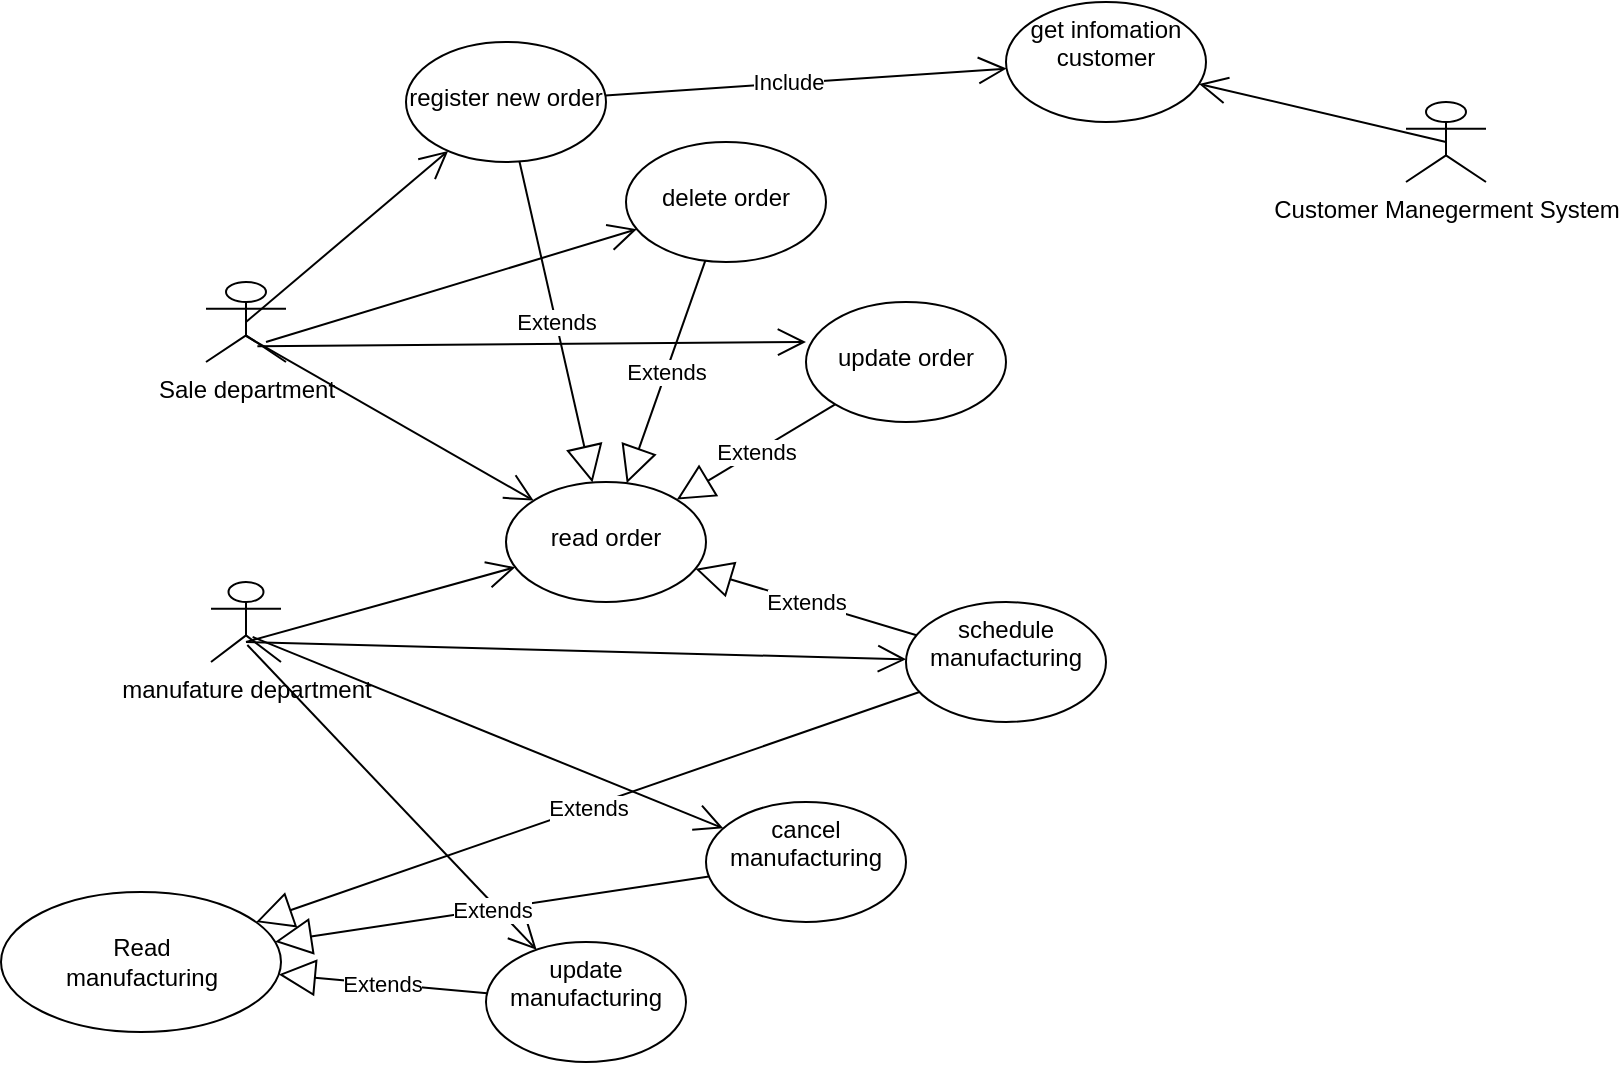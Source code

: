 <mxfile version="14.4.8" type="github">
  <diagram id="qvyRHmw6h1rRHHEIUcTp" name="Page-1">
    <mxGraphModel dx="1892" dy="457" grid="1" gridSize="10" guides="1" tooltips="1" connect="1" arrows="1" fold="1" page="1" pageScale="1" pageWidth="827" pageHeight="1169" math="0" shadow="0">
      <root>
        <mxCell id="0" />
        <mxCell id="1" parent="0" />
        <mxCell id="S6QFJlX5Brz25RzAnuvL-3" value="Sale department" style="shape=umlActor;verticalLabelPosition=bottom;verticalAlign=top;html=1;" parent="1" vertex="1">
          <mxGeometry x="40" y="210" width="40" height="40" as="geometry" />
        </mxCell>
        <mxCell id="S6QFJlX5Brz25RzAnuvL-13" value="&lt;br&gt;register new order" style="ellipse;whiteSpace=wrap;html=1;verticalAlign=top;" parent="1" vertex="1">
          <mxGeometry x="140" y="90" width="100" height="60" as="geometry" />
        </mxCell>
        <mxCell id="S6QFJlX5Brz25RzAnuvL-15" value="&lt;br&gt;update order" style="ellipse;whiteSpace=wrap;html=1;verticalAlign=top;" parent="1" vertex="1">
          <mxGeometry x="340" y="220" width="100" height="60" as="geometry" />
        </mxCell>
        <mxCell id="S6QFJlX5Brz25RzAnuvL-16" value="" style="endArrow=open;endFill=1;endSize=12;html=1;entryX=0;entryY=0.333;entryDx=0;entryDy=0;entryPerimeter=0;exitX=0.642;exitY=0.804;exitDx=0;exitDy=0;exitPerimeter=0;" parent="1" source="S6QFJlX5Brz25RzAnuvL-3" target="S6QFJlX5Brz25RzAnuvL-15" edge="1">
          <mxGeometry width="160" relative="1" as="geometry">
            <mxPoint x="110" y="160" as="sourcePoint" />
            <mxPoint x="270" y="150" as="targetPoint" />
          </mxGeometry>
        </mxCell>
        <mxCell id="S6QFJlX5Brz25RzAnuvL-17" value="" style="endArrow=open;endFill=1;endSize=12;html=1;exitX=0.5;exitY=0.5;exitDx=0;exitDy=0;exitPerimeter=0;" parent="1" source="S6QFJlX5Brz25RzAnuvL-3" target="S6QFJlX5Brz25RzAnuvL-13" edge="1">
          <mxGeometry width="160" relative="1" as="geometry">
            <mxPoint x="100" y="140" as="sourcePoint" />
            <mxPoint x="260" y="140" as="targetPoint" />
          </mxGeometry>
        </mxCell>
        <mxCell id="S6QFJlX5Brz25RzAnuvL-20" value="&lt;br&gt;delete order" style="ellipse;whiteSpace=wrap;html=1;verticalAlign=top;" parent="1" vertex="1">
          <mxGeometry x="250" y="140" width="100" height="60" as="geometry" />
        </mxCell>
        <mxCell id="S6QFJlX5Brz25RzAnuvL-21" value="&lt;br&gt;read order" style="ellipse;whiteSpace=wrap;html=1;verticalAlign=top;" parent="1" vertex="1">
          <mxGeometry x="190" y="310" width="100" height="60" as="geometry" />
        </mxCell>
        <mxCell id="S6QFJlX5Brz25RzAnuvL-22" value="" style="endArrow=open;endFill=1;endSize=12;html=1;" parent="1" target="S6QFJlX5Brz25RzAnuvL-20" edge="1">
          <mxGeometry width="160" relative="1" as="geometry">
            <mxPoint x="70" y="240" as="sourcePoint" />
            <mxPoint x="550" y="260" as="targetPoint" />
          </mxGeometry>
        </mxCell>
        <mxCell id="S6QFJlX5Brz25RzAnuvL-23" value="" style="endArrow=open;endFill=1;endSize=12;html=1;exitX=0.492;exitY=0.671;exitDx=0;exitDy=0;exitPerimeter=0;" parent="1" source="S6QFJlX5Brz25RzAnuvL-3" target="S6QFJlX5Brz25RzAnuvL-21" edge="1">
          <mxGeometry width="160" relative="1" as="geometry">
            <mxPoint x="50" y="230" as="sourcePoint" />
            <mxPoint x="210" y="230" as="targetPoint" />
          </mxGeometry>
        </mxCell>
        <mxCell id="S6QFJlX5Brz25RzAnuvL-24" value="&lt;div style=&quot;text-align: left&quot;&gt;manufature department&lt;/div&gt;" style="shape=umlActor;verticalLabelPosition=bottom;verticalAlign=top;html=1;" parent="1" vertex="1">
          <mxGeometry x="42.5" y="360" width="35" height="40" as="geometry" />
        </mxCell>
        <mxCell id="S6QFJlX5Brz25RzAnuvL-25" value="" style="endArrow=open;endFill=1;endSize=12;html=1;exitX=0.5;exitY=0.75;exitDx=0;exitDy=0;exitPerimeter=0;" parent="1" source="S6QFJlX5Brz25RzAnuvL-24" target="S6QFJlX5Brz25RzAnuvL-21" edge="1">
          <mxGeometry width="160" relative="1" as="geometry">
            <mxPoint x="60" y="380" as="sourcePoint" />
            <mxPoint x="200" y="360" as="targetPoint" />
          </mxGeometry>
        </mxCell>
        <mxCell id="S6QFJlX5Brz25RzAnuvL-27" value="schedule manufacturing" style="ellipse;whiteSpace=wrap;html=1;verticalAlign=top;" parent="1" vertex="1">
          <mxGeometry x="390" y="370" width="100" height="60" as="geometry" />
        </mxCell>
        <mxCell id="S6QFJlX5Brz25RzAnuvL-28" value="" style="endArrow=open;endFill=1;endSize=12;html=1;" parent="1" target="S6QFJlX5Brz25RzAnuvL-27" edge="1">
          <mxGeometry width="160" relative="1" as="geometry">
            <mxPoint x="60" y="390" as="sourcePoint" />
            <mxPoint x="220" y="390" as="targetPoint" />
          </mxGeometry>
        </mxCell>
        <mxCell id="S6QFJlX5Brz25RzAnuvL-29" value="get infomation customer" style="ellipse;whiteSpace=wrap;html=1;verticalAlign=top;" parent="1" vertex="1">
          <mxGeometry x="440" y="70" width="100" height="60" as="geometry" />
        </mxCell>
        <mxCell id="S6QFJlX5Brz25RzAnuvL-31" value="Customer Manegerment System" style="shape=umlActor;verticalLabelPosition=bottom;verticalAlign=top;html=1;" parent="1" vertex="1">
          <mxGeometry x="640" y="120" width="40" height="40" as="geometry" />
        </mxCell>
        <mxCell id="S6QFJlX5Brz25RzAnuvL-34" value="" style="endArrow=open;endFill=1;endSize=12;html=1;exitX=0.5;exitY=0.5;exitDx=0;exitDy=0;exitPerimeter=0;" parent="1" source="S6QFJlX5Brz25RzAnuvL-31" target="S6QFJlX5Brz25RzAnuvL-29" edge="1">
          <mxGeometry width="160" relative="1" as="geometry">
            <mxPoint x="660" y="150" as="sourcePoint" />
            <mxPoint x="820" y="150" as="targetPoint" />
          </mxGeometry>
        </mxCell>
        <mxCell id="S6QFJlX5Brz25RzAnuvL-35" value="cancel manufacturing" style="ellipse;whiteSpace=wrap;html=1;verticalAlign=top;" parent="1" vertex="1">
          <mxGeometry x="290" y="470" width="100" height="60" as="geometry" />
        </mxCell>
        <mxCell id="S6QFJlX5Brz25RzAnuvL-36" value="" style="endArrow=open;endFill=1;endSize=12;html=1;exitX=0.595;exitY=0.687;exitDx=0;exitDy=0;exitPerimeter=0;" parent="1" source="S6QFJlX5Brz25RzAnuvL-24" target="S6QFJlX5Brz25RzAnuvL-35" edge="1">
          <mxGeometry width="160" relative="1" as="geometry">
            <mxPoint x="30" y="470" as="sourcePoint" />
            <mxPoint x="190" y="470" as="targetPoint" />
          </mxGeometry>
        </mxCell>
        <mxCell id="S6QFJlX5Brz25RzAnuvL-38" value="update manufacturing" style="ellipse;whiteSpace=wrap;html=1;verticalAlign=top;" parent="1" vertex="1">
          <mxGeometry x="180" y="540" width="100" height="60" as="geometry" />
        </mxCell>
        <mxCell id="S6QFJlX5Brz25RzAnuvL-39" value="" style="endArrow=open;endFill=1;endSize=12;html=1;exitX=0.519;exitY=0.787;exitDx=0;exitDy=0;exitPerimeter=0;" parent="1" source="S6QFJlX5Brz25RzAnuvL-24" target="S6QFJlX5Brz25RzAnuvL-38" edge="1">
          <mxGeometry width="160" relative="1" as="geometry">
            <mxPoint x="30" y="500" as="sourcePoint" />
            <mxPoint x="190" y="500" as="targetPoint" />
          </mxGeometry>
        </mxCell>
        <mxCell id="S6QFJlX5Brz25RzAnuvL-40" value="Extends" style="endArrow=block;endSize=16;endFill=0;html=1;" parent="1" source="S6QFJlX5Brz25RzAnuvL-15" target="S6QFJlX5Brz25RzAnuvL-21" edge="1">
          <mxGeometry width="160" relative="1" as="geometry">
            <mxPoint x="470" y="230" as="sourcePoint" />
            <mxPoint x="630" y="230" as="targetPoint" />
          </mxGeometry>
        </mxCell>
        <mxCell id="S6QFJlX5Brz25RzAnuvL-44" value="Extends" style="endArrow=block;endSize=16;endFill=0;html=1;" parent="1" source="S6QFJlX5Brz25RzAnuvL-27" target="S6QFJlX5Brz25RzAnuvL-21" edge="1">
          <mxGeometry width="160" relative="1" as="geometry">
            <mxPoint x="360" y="340" as="sourcePoint" />
            <mxPoint x="520" y="340" as="targetPoint" />
          </mxGeometry>
        </mxCell>
        <mxCell id="5wcSOidTX3cQCsojHvAN-2" value="Extends" style="endArrow=block;endSize=16;endFill=0;html=1;" edge="1" parent="1" source="S6QFJlX5Brz25RzAnuvL-13" target="S6QFJlX5Brz25RzAnuvL-21">
          <mxGeometry width="160" relative="1" as="geometry">
            <mxPoint x="10" y="40" as="sourcePoint" />
            <mxPoint x="170" y="40" as="targetPoint" />
          </mxGeometry>
        </mxCell>
        <mxCell id="5wcSOidTX3cQCsojHvAN-4" value="Extends" style="endArrow=block;endSize=16;endFill=0;html=1;" edge="1" parent="1" source="S6QFJlX5Brz25RzAnuvL-20" target="S6QFJlX5Brz25RzAnuvL-21">
          <mxGeometry width="160" relative="1" as="geometry">
            <mxPoint x="-170" y="150" as="sourcePoint" />
            <mxPoint x="-10" y="150" as="targetPoint" />
          </mxGeometry>
        </mxCell>
        <mxCell id="5wcSOidTX3cQCsojHvAN-5" value="Extends" style="endArrow=block;endSize=16;endFill=0;html=1;" edge="1" parent="1" source="S6QFJlX5Brz25RzAnuvL-38" target="5wcSOidTX3cQCsojHvAN-6">
          <mxGeometry width="160" relative="1" as="geometry">
            <mxPoint x="-120" y="530" as="sourcePoint" />
            <mxPoint x="10" y="450" as="targetPoint" />
          </mxGeometry>
        </mxCell>
        <mxCell id="5wcSOidTX3cQCsojHvAN-6" value="Read&lt;br&gt;manufacturing" style="ellipse;whiteSpace=wrap;html=1;" vertex="1" parent="1">
          <mxGeometry x="-62.5" y="515" width="140" height="70" as="geometry" />
        </mxCell>
        <mxCell id="5wcSOidTX3cQCsojHvAN-7" value="Extends" style="endArrow=block;endSize=16;endFill=0;html=1;" edge="1" parent="1" source="S6QFJlX5Brz25RzAnuvL-35" target="5wcSOidTX3cQCsojHvAN-6">
          <mxGeometry width="160" relative="1" as="geometry">
            <mxPoint x="-130" y="470" as="sourcePoint" />
            <mxPoint x="30" y="470" as="targetPoint" />
          </mxGeometry>
        </mxCell>
        <mxCell id="5wcSOidTX3cQCsojHvAN-8" value="Extends" style="endArrow=block;endSize=16;endFill=0;html=1;" edge="1" parent="1" source="S6QFJlX5Brz25RzAnuvL-27" target="5wcSOidTX3cQCsojHvAN-6">
          <mxGeometry width="160" relative="1" as="geometry">
            <mxPoint x="-100" y="440" as="sourcePoint" />
            <mxPoint x="60" y="440" as="targetPoint" />
          </mxGeometry>
        </mxCell>
        <mxCell id="5wcSOidTX3cQCsojHvAN-10" value="" style="endArrow=open;endFill=1;endSize=12;html=1;" edge="1" parent="1" source="S6QFJlX5Brz25RzAnuvL-13" target="S6QFJlX5Brz25RzAnuvL-29">
          <mxGeometry width="160" relative="1" as="geometry">
            <mxPoint x="-200" y="380" as="sourcePoint" />
            <mxPoint x="-40" y="380" as="targetPoint" />
          </mxGeometry>
        </mxCell>
        <mxCell id="5wcSOidTX3cQCsojHvAN-11" value="Include" style="edgeLabel;html=1;align=center;verticalAlign=middle;resizable=0;points=[];" vertex="1" connectable="0" parent="5wcSOidTX3cQCsojHvAN-10">
          <mxGeometry x="-0.127" y="-4" relative="1" as="geometry">
            <mxPoint x="2.73" y="-4.86" as="offset" />
          </mxGeometry>
        </mxCell>
      </root>
    </mxGraphModel>
  </diagram>
</mxfile>
